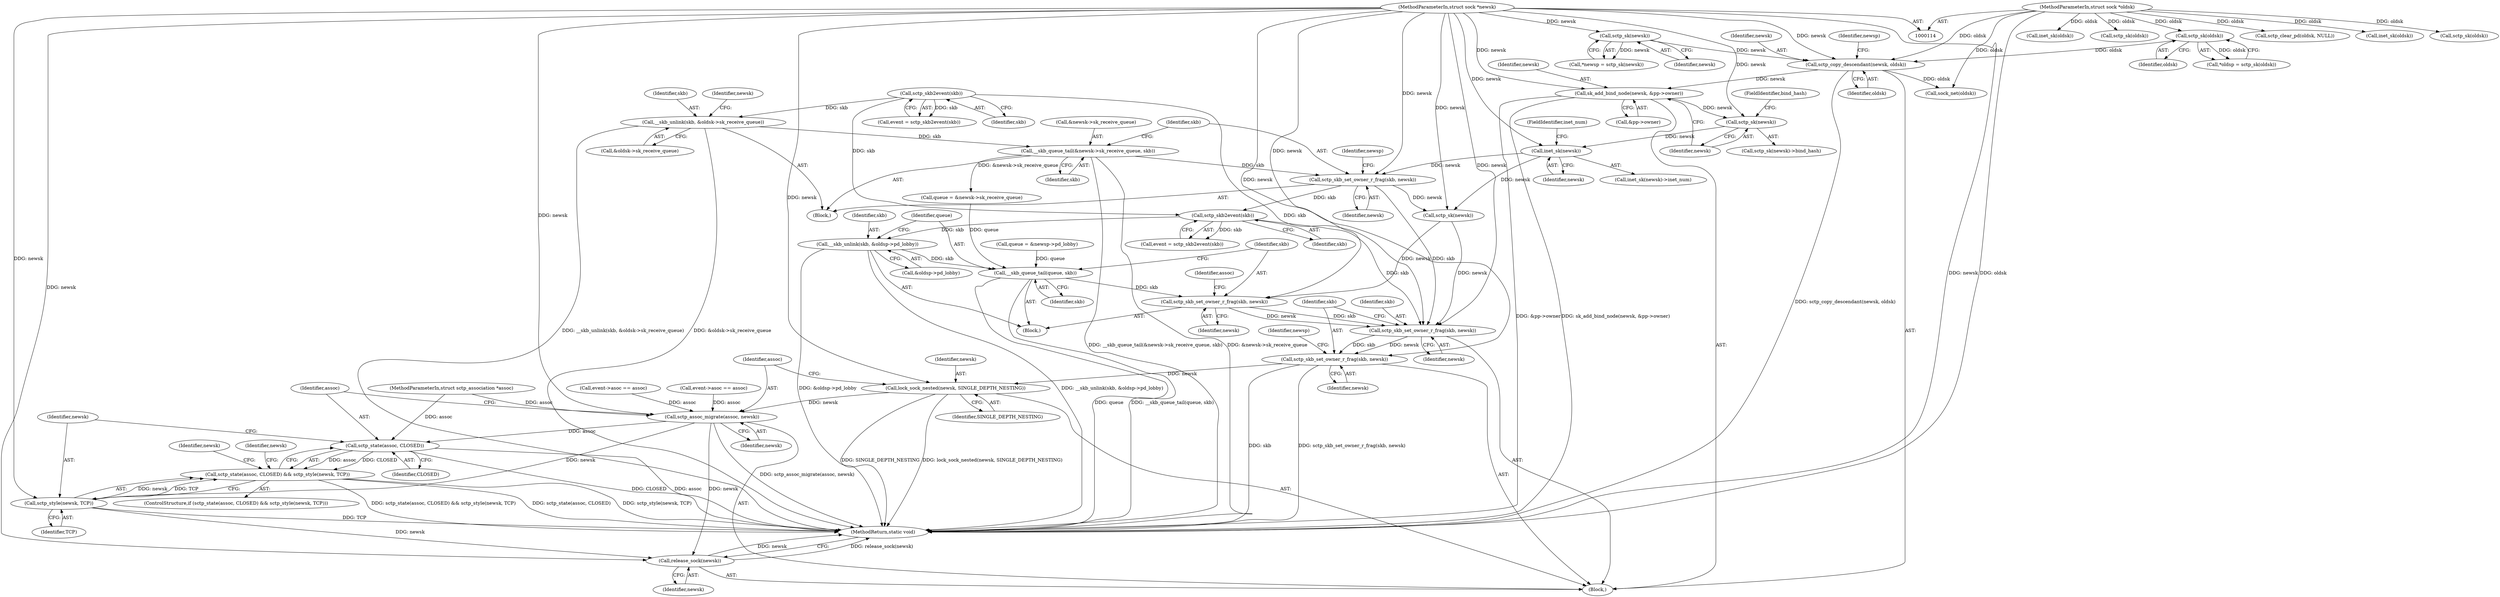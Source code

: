digraph "0_linux_2d45a02d0166caf2627fe91897c6ffc3b19514c4_2@API" {
"1000321" [label="(Call,__skb_unlink(skb, &oldsp->pd_lobby))"];
"1000312" [label="(Call,sctp_skb2event(skb))"];
"1000261" [label="(Call,sctp_skb_set_owner_r_frag(skb, newsk))"];
"1000255" [label="(Call,__skb_queue_tail(&newsk->sk_receive_queue, skb))"];
"1000249" [label="(Call,__skb_unlink(skb, &oldsk->sk_receive_queue))"];
"1000240" [label="(Call,sctp_skb2event(skb))"];
"1000206" [label="(Call,inet_sk(newsk))"];
"1000200" [label="(Call,sctp_sk(newsk))"];
"1000192" [label="(Call,sk_add_bind_node(newsk, &pp->owner))"];
"1000155" [label="(Call,sctp_copy_descendant(newsk, oldsk))"];
"1000128" [label="(Call,sctp_sk(newsk))"];
"1000116" [label="(MethodParameterIn,struct sock *newsk)"];
"1000123" [label="(Call,sctp_sk(oldsk))"];
"1000115" [label="(MethodParameterIn,struct sock *oldsk)"];
"1000327" [label="(Call,__skb_queue_tail(queue, skb))"];
"1000330" [label="(Call,sctp_skb_set_owner_r_frag(skb, newsk))"];
"1000342" [label="(Call,sctp_skb_set_owner_r_frag(skb, newsk))"];
"1000345" [label="(Call,sctp_skb_set_owner_r_frag(skb, newsk))"];
"1000353" [label="(Call,lock_sock_nested(newsk, SINGLE_DEPTH_NESTING))"];
"1000356" [label="(Call,sctp_assoc_migrate(assoc, newsk))"];
"1000361" [label="(Call,sctp_state(assoc, CLOSED))"];
"1000360" [label="(Call,sctp_state(assoc, CLOSED) && sctp_style(newsk, TCP))"];
"1000364" [label="(Call,sctp_style(newsk, TCP))"];
"1000377" [label="(Call,release_sock(newsk))"];
"1000365" [label="(Identifier,newsk)"];
"1000160" [label="(Identifier,newsp)"];
"1000193" [label="(Identifier,newsk)"];
"1000202" [label="(FieldIdentifier,bind_hash)"];
"1000156" [label="(Identifier,newsk)"];
"1000129" [label="(Identifier,newsk)"];
"1000330" [label="(Call,sctp_skb_set_owner_r_frag(skb, newsk))"];
"1000327" [label="(Call,__skb_queue_tail(queue, skb))"];
"1000353" [label="(Call,lock_sock_nested(newsk, SINGLE_DEPTH_NESTING))"];
"1000355" [label="(Identifier,SINGLE_DEPTH_NESTING)"];
"1000243" [label="(Call,event->asoc == assoc)"];
"1000194" [label="(Call,&pp->owner)"];
"1000157" [label="(Identifier,oldsk)"];
"1000210" [label="(Call,inet_sk(oldsk))"];
"1000296" [label="(Call,queue = &newsp->pd_lobby)"];
"1000356" [label="(Call,sctp_assoc_migrate(assoc, newsk))"];
"1000272" [label="(Call,sctp_sk(newsk))"];
"1000262" [label="(Identifier,skb)"];
"1000255" [label="(Call,__skb_queue_tail(&newsk->sk_receive_queue, skb))"];
"1000336" [label="(Identifier,assoc)"];
"1000377" [label="(Call,release_sock(newsk))"];
"1000260" [label="(Identifier,skb)"];
"1000200" [label="(Call,sctp_sk(newsk))"];
"1000267" [label="(Identifier,newsp)"];
"1000328" [label="(Identifier,queue)"];
"1000354" [label="(Identifier,newsk)"];
"1000346" [label="(Identifier,skb)"];
"1000321" [label="(Call,__skb_unlink(skb, &oldsp->pd_lobby))"];
"1000320" [label="(Block,)"];
"1000251" [label="(Call,&oldsk->sk_receive_queue)"];
"1000117" [label="(MethodParameterIn,struct sctp_association *assoc)"];
"1000174" [label="(Call,sock_net(oldsk))"];
"1000248" [label="(Block,)"];
"1000361" [label="(Call,sctp_state(assoc, CLOSED))"];
"1000124" [label="(Identifier,oldsk)"];
"1000261" [label="(Call,sctp_skb_set_owner_r_frag(skb, newsk))"];
"1000258" [label="(Identifier,newsk)"];
"1000362" [label="(Identifier,assoc)"];
"1000323" [label="(Call,&oldsp->pd_lobby)"];
"1000241" [label="(Identifier,skb)"];
"1000342" [label="(Call,sctp_skb_set_owner_r_frag(skb, newsk))"];
"1000284" [label="(Call,sctp_sk(oldsk))"];
"1000360" [label="(Call,sctp_state(assoc, CLOSED) && sctp_style(newsk, TCP))"];
"1000115" [label="(MethodParameterIn,struct sock *oldsk)"];
"1000331" [label="(Identifier,skb)"];
"1000359" [label="(ControlStructure,if (sctp_state(assoc, CLOSED) && sctp_style(newsk, TCP)))"];
"1000128" [label="(Call,sctp_sk(newsk))"];
"1000357" [label="(Identifier,assoc)"];
"1000322" [label="(Identifier,skb)"];
"1000315" [label="(Call,event->asoc == assoc)"];
"1000240" [label="(Call,sctp_skb2event(skb))"];
"1000347" [label="(Identifier,newsk)"];
"1000126" [label="(Call,*newsp = sctp_sk(newsk))"];
"1000339" [label="(Call,sctp_clear_pd(oldsk, NULL))"];
"1000303" [label="(Call,queue = &newsk->sk_receive_queue)"];
"1000364" [label="(Call,sctp_style(newsk, TCP))"];
"1000332" [label="(Identifier,newsk)"];
"1000192" [label="(Call,sk_add_bind_node(newsk, &pp->owner))"];
"1000177" [label="(Call,inet_sk(oldsk))"];
"1000343" [label="(Identifier,skb)"];
"1000249" [label="(Call,__skb_unlink(skb, &oldsk->sk_receive_queue))"];
"1000363" [label="(Identifier,CLOSED)"];
"1000123" [label="(Call,sctp_sk(oldsk))"];
"1000256" [label="(Call,&newsk->sk_receive_queue)"];
"1000206" [label="(Call,inet_sk(newsk))"];
"1000369" [label="(Identifier,newsk)"];
"1000205" [label="(Call,inet_sk(newsk)->inet_num)"];
"1000207" [label="(Identifier,newsk)"];
"1000312" [label="(Call,sctp_skb2event(skb))"];
"1000238" [label="(Call,event = sctp_skb2event(skb))"];
"1000250" [label="(Identifier,skb)"];
"1000121" [label="(Call,*oldsp = sctp_sk(oldsk))"];
"1000201" [label="(Identifier,newsk)"];
"1000208" [label="(FieldIdentifier,inet_num)"];
"1000329" [label="(Identifier,skb)"];
"1000189" [label="(Call,sctp_sk(oldsk))"];
"1000119" [label="(Block,)"];
"1000374" [label="(Identifier,newsk)"];
"1000358" [label="(Identifier,newsk)"];
"1000313" [label="(Identifier,skb)"];
"1000310" [label="(Call,event = sctp_skb2event(skb))"];
"1000350" [label="(Identifier,newsp)"];
"1000379" [label="(MethodReturn,static void)"];
"1000378" [label="(Identifier,newsk)"];
"1000345" [label="(Call,sctp_skb_set_owner_r_frag(skb, newsk))"];
"1000116" [label="(MethodParameterIn,struct sock *newsk)"];
"1000263" [label="(Identifier,newsk)"];
"1000155" [label="(Call,sctp_copy_descendant(newsk, oldsk))"];
"1000199" [label="(Call,sctp_sk(newsk)->bind_hash)"];
"1000344" [label="(Identifier,newsk)"];
"1000366" [label="(Identifier,TCP)"];
"1000321" -> "1000320"  [label="AST: "];
"1000321" -> "1000323"  [label="CFG: "];
"1000322" -> "1000321"  [label="AST: "];
"1000323" -> "1000321"  [label="AST: "];
"1000328" -> "1000321"  [label="CFG: "];
"1000321" -> "1000379"  [label="DDG: &oldsp->pd_lobby"];
"1000321" -> "1000379"  [label="DDG: __skb_unlink(skb, &oldsp->pd_lobby)"];
"1000312" -> "1000321"  [label="DDG: skb"];
"1000321" -> "1000327"  [label="DDG: skb"];
"1000312" -> "1000310"  [label="AST: "];
"1000312" -> "1000313"  [label="CFG: "];
"1000313" -> "1000312"  [label="AST: "];
"1000310" -> "1000312"  [label="CFG: "];
"1000312" -> "1000310"  [label="DDG: skb"];
"1000261" -> "1000312"  [label="DDG: skb"];
"1000240" -> "1000312"  [label="DDG: skb"];
"1000312" -> "1000342"  [label="DDG: skb"];
"1000261" -> "1000248"  [label="AST: "];
"1000261" -> "1000263"  [label="CFG: "];
"1000262" -> "1000261"  [label="AST: "];
"1000263" -> "1000261"  [label="AST: "];
"1000267" -> "1000261"  [label="CFG: "];
"1000255" -> "1000261"  [label="DDG: skb"];
"1000206" -> "1000261"  [label="DDG: newsk"];
"1000116" -> "1000261"  [label="DDG: newsk"];
"1000261" -> "1000272"  [label="DDG: newsk"];
"1000261" -> "1000342"  [label="DDG: skb"];
"1000255" -> "1000248"  [label="AST: "];
"1000255" -> "1000260"  [label="CFG: "];
"1000256" -> "1000255"  [label="AST: "];
"1000260" -> "1000255"  [label="AST: "];
"1000262" -> "1000255"  [label="CFG: "];
"1000255" -> "1000379"  [label="DDG: __skb_queue_tail(&newsk->sk_receive_queue, skb)"];
"1000255" -> "1000379"  [label="DDG: &newsk->sk_receive_queue"];
"1000249" -> "1000255"  [label="DDG: skb"];
"1000255" -> "1000303"  [label="DDG: &newsk->sk_receive_queue"];
"1000249" -> "1000248"  [label="AST: "];
"1000249" -> "1000251"  [label="CFG: "];
"1000250" -> "1000249"  [label="AST: "];
"1000251" -> "1000249"  [label="AST: "];
"1000258" -> "1000249"  [label="CFG: "];
"1000249" -> "1000379"  [label="DDG: &oldsk->sk_receive_queue"];
"1000249" -> "1000379"  [label="DDG: __skb_unlink(skb, &oldsk->sk_receive_queue)"];
"1000240" -> "1000249"  [label="DDG: skb"];
"1000240" -> "1000238"  [label="AST: "];
"1000240" -> "1000241"  [label="CFG: "];
"1000241" -> "1000240"  [label="AST: "];
"1000238" -> "1000240"  [label="CFG: "];
"1000240" -> "1000238"  [label="DDG: skb"];
"1000240" -> "1000342"  [label="DDG: skb"];
"1000206" -> "1000205"  [label="AST: "];
"1000206" -> "1000207"  [label="CFG: "];
"1000207" -> "1000206"  [label="AST: "];
"1000208" -> "1000206"  [label="CFG: "];
"1000200" -> "1000206"  [label="DDG: newsk"];
"1000116" -> "1000206"  [label="DDG: newsk"];
"1000206" -> "1000272"  [label="DDG: newsk"];
"1000200" -> "1000199"  [label="AST: "];
"1000200" -> "1000201"  [label="CFG: "];
"1000201" -> "1000200"  [label="AST: "];
"1000202" -> "1000200"  [label="CFG: "];
"1000192" -> "1000200"  [label="DDG: newsk"];
"1000116" -> "1000200"  [label="DDG: newsk"];
"1000192" -> "1000119"  [label="AST: "];
"1000192" -> "1000194"  [label="CFG: "];
"1000193" -> "1000192"  [label="AST: "];
"1000194" -> "1000192"  [label="AST: "];
"1000201" -> "1000192"  [label="CFG: "];
"1000192" -> "1000379"  [label="DDG: &pp->owner"];
"1000192" -> "1000379"  [label="DDG: sk_add_bind_node(newsk, &pp->owner)"];
"1000155" -> "1000192"  [label="DDG: newsk"];
"1000116" -> "1000192"  [label="DDG: newsk"];
"1000155" -> "1000119"  [label="AST: "];
"1000155" -> "1000157"  [label="CFG: "];
"1000156" -> "1000155"  [label="AST: "];
"1000157" -> "1000155"  [label="AST: "];
"1000160" -> "1000155"  [label="CFG: "];
"1000155" -> "1000379"  [label="DDG: sctp_copy_descendant(newsk, oldsk)"];
"1000128" -> "1000155"  [label="DDG: newsk"];
"1000116" -> "1000155"  [label="DDG: newsk"];
"1000123" -> "1000155"  [label="DDG: oldsk"];
"1000115" -> "1000155"  [label="DDG: oldsk"];
"1000155" -> "1000174"  [label="DDG: oldsk"];
"1000128" -> "1000126"  [label="AST: "];
"1000128" -> "1000129"  [label="CFG: "];
"1000129" -> "1000128"  [label="AST: "];
"1000126" -> "1000128"  [label="CFG: "];
"1000128" -> "1000126"  [label="DDG: newsk"];
"1000116" -> "1000128"  [label="DDG: newsk"];
"1000116" -> "1000114"  [label="AST: "];
"1000116" -> "1000379"  [label="DDG: newsk"];
"1000116" -> "1000272"  [label="DDG: newsk"];
"1000116" -> "1000330"  [label="DDG: newsk"];
"1000116" -> "1000342"  [label="DDG: newsk"];
"1000116" -> "1000345"  [label="DDG: newsk"];
"1000116" -> "1000353"  [label="DDG: newsk"];
"1000116" -> "1000356"  [label="DDG: newsk"];
"1000116" -> "1000364"  [label="DDG: newsk"];
"1000116" -> "1000377"  [label="DDG: newsk"];
"1000123" -> "1000121"  [label="AST: "];
"1000123" -> "1000124"  [label="CFG: "];
"1000124" -> "1000123"  [label="AST: "];
"1000121" -> "1000123"  [label="CFG: "];
"1000123" -> "1000121"  [label="DDG: oldsk"];
"1000115" -> "1000123"  [label="DDG: oldsk"];
"1000115" -> "1000114"  [label="AST: "];
"1000115" -> "1000379"  [label="DDG: oldsk"];
"1000115" -> "1000174"  [label="DDG: oldsk"];
"1000115" -> "1000177"  [label="DDG: oldsk"];
"1000115" -> "1000189"  [label="DDG: oldsk"];
"1000115" -> "1000210"  [label="DDG: oldsk"];
"1000115" -> "1000284"  [label="DDG: oldsk"];
"1000115" -> "1000339"  [label="DDG: oldsk"];
"1000327" -> "1000320"  [label="AST: "];
"1000327" -> "1000329"  [label="CFG: "];
"1000328" -> "1000327"  [label="AST: "];
"1000329" -> "1000327"  [label="AST: "];
"1000331" -> "1000327"  [label="CFG: "];
"1000327" -> "1000379"  [label="DDG: queue"];
"1000327" -> "1000379"  [label="DDG: __skb_queue_tail(queue, skb)"];
"1000303" -> "1000327"  [label="DDG: queue"];
"1000296" -> "1000327"  [label="DDG: queue"];
"1000327" -> "1000330"  [label="DDG: skb"];
"1000330" -> "1000320"  [label="AST: "];
"1000330" -> "1000332"  [label="CFG: "];
"1000331" -> "1000330"  [label="AST: "];
"1000332" -> "1000330"  [label="AST: "];
"1000336" -> "1000330"  [label="CFG: "];
"1000272" -> "1000330"  [label="DDG: newsk"];
"1000330" -> "1000342"  [label="DDG: skb"];
"1000330" -> "1000342"  [label="DDG: newsk"];
"1000342" -> "1000119"  [label="AST: "];
"1000342" -> "1000344"  [label="CFG: "];
"1000343" -> "1000342"  [label="AST: "];
"1000344" -> "1000342"  [label="AST: "];
"1000346" -> "1000342"  [label="CFG: "];
"1000272" -> "1000342"  [label="DDG: newsk"];
"1000342" -> "1000345"  [label="DDG: skb"];
"1000342" -> "1000345"  [label="DDG: newsk"];
"1000345" -> "1000119"  [label="AST: "];
"1000345" -> "1000347"  [label="CFG: "];
"1000346" -> "1000345"  [label="AST: "];
"1000347" -> "1000345"  [label="AST: "];
"1000350" -> "1000345"  [label="CFG: "];
"1000345" -> "1000379"  [label="DDG: skb"];
"1000345" -> "1000379"  [label="DDG: sctp_skb_set_owner_r_frag(skb, newsk)"];
"1000345" -> "1000353"  [label="DDG: newsk"];
"1000353" -> "1000119"  [label="AST: "];
"1000353" -> "1000355"  [label="CFG: "];
"1000354" -> "1000353"  [label="AST: "];
"1000355" -> "1000353"  [label="AST: "];
"1000357" -> "1000353"  [label="CFG: "];
"1000353" -> "1000379"  [label="DDG: lock_sock_nested(newsk, SINGLE_DEPTH_NESTING)"];
"1000353" -> "1000379"  [label="DDG: SINGLE_DEPTH_NESTING"];
"1000353" -> "1000356"  [label="DDG: newsk"];
"1000356" -> "1000119"  [label="AST: "];
"1000356" -> "1000358"  [label="CFG: "];
"1000357" -> "1000356"  [label="AST: "];
"1000358" -> "1000356"  [label="AST: "];
"1000362" -> "1000356"  [label="CFG: "];
"1000356" -> "1000379"  [label="DDG: sctp_assoc_migrate(assoc, newsk)"];
"1000315" -> "1000356"  [label="DDG: assoc"];
"1000243" -> "1000356"  [label="DDG: assoc"];
"1000117" -> "1000356"  [label="DDG: assoc"];
"1000356" -> "1000361"  [label="DDG: assoc"];
"1000356" -> "1000364"  [label="DDG: newsk"];
"1000356" -> "1000377"  [label="DDG: newsk"];
"1000361" -> "1000360"  [label="AST: "];
"1000361" -> "1000363"  [label="CFG: "];
"1000362" -> "1000361"  [label="AST: "];
"1000363" -> "1000361"  [label="AST: "];
"1000365" -> "1000361"  [label="CFG: "];
"1000360" -> "1000361"  [label="CFG: "];
"1000361" -> "1000379"  [label="DDG: assoc"];
"1000361" -> "1000379"  [label="DDG: CLOSED"];
"1000361" -> "1000360"  [label="DDG: assoc"];
"1000361" -> "1000360"  [label="DDG: CLOSED"];
"1000117" -> "1000361"  [label="DDG: assoc"];
"1000360" -> "1000359"  [label="AST: "];
"1000360" -> "1000364"  [label="CFG: "];
"1000364" -> "1000360"  [label="AST: "];
"1000369" -> "1000360"  [label="CFG: "];
"1000374" -> "1000360"  [label="CFG: "];
"1000360" -> "1000379"  [label="DDG: sctp_state(assoc, CLOSED)"];
"1000360" -> "1000379"  [label="DDG: sctp_style(newsk, TCP)"];
"1000360" -> "1000379"  [label="DDG: sctp_state(assoc, CLOSED) && sctp_style(newsk, TCP)"];
"1000364" -> "1000360"  [label="DDG: newsk"];
"1000364" -> "1000360"  [label="DDG: TCP"];
"1000364" -> "1000366"  [label="CFG: "];
"1000365" -> "1000364"  [label="AST: "];
"1000366" -> "1000364"  [label="AST: "];
"1000364" -> "1000379"  [label="DDG: TCP"];
"1000364" -> "1000377"  [label="DDG: newsk"];
"1000377" -> "1000119"  [label="AST: "];
"1000377" -> "1000378"  [label="CFG: "];
"1000378" -> "1000377"  [label="AST: "];
"1000379" -> "1000377"  [label="CFG: "];
"1000377" -> "1000379"  [label="DDG: release_sock(newsk)"];
"1000377" -> "1000379"  [label="DDG: newsk"];
}
